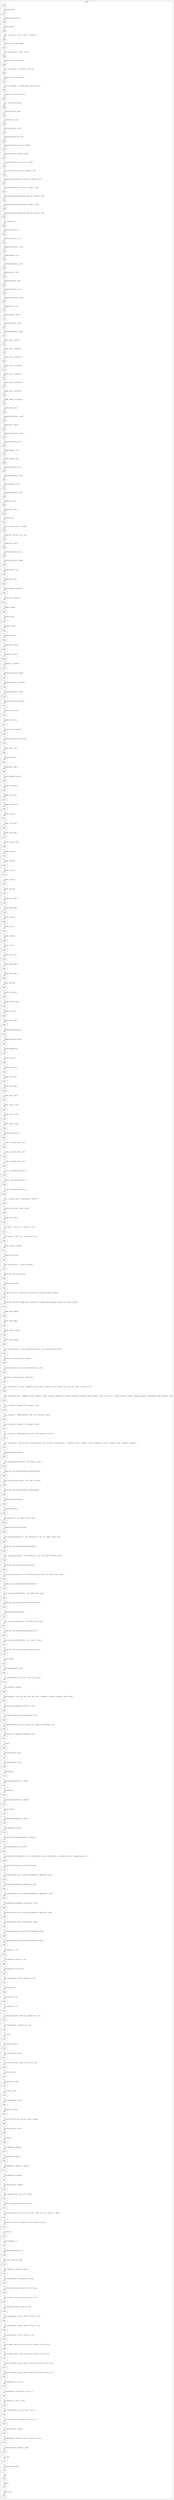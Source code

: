 digraph CFA {
31 [shape="circle" label="N31\n272"]
35 [shape="circle" label="N35\n271"]
36 [shape="circle" label="N36\n270"]
37 [shape="circle" label="N37\n269"]
38 [shape="circle" label="N38\n268"]
39 [shape="circle" label="N39\n267"]
40 [shape="circle" label="N40\n266"]
41 [shape="circle" label="N41\n265"]
42 [shape="circle" label="N42\n264"]
43 [shape="circle" label="N43\n263"]
44 [shape="circle" label="N44\n262"]
45 [shape="circle" label="N45\n261"]
46 [shape="circle" label="N46\n260"]
47 [shape="circle" label="N47\n259"]
48 [shape="circle" label="N48\n258"]
49 [shape="circle" label="N49\n257"]
50 [shape="circle" label="N50\n256"]
51 [shape="circle" label="N51\n255"]
52 [shape="circle" label="N52\n254"]
53 [shape="circle" label="N53\n253"]
54 [shape="circle" label="N54\n252"]
55 [shape="circle" label="N55\n251"]
56 [shape="circle" label="N56\n250"]
57 [shape="circle" label="N57\n249"]
58 [shape="circle" label="N58\n248"]
59 [shape="circle" label="N59\n247"]
60 [shape="circle" label="N60\n246"]
61 [shape="circle" label="N61\n245"]
62 [shape="circle" label="N62\n244"]
63 [shape="circle" label="N63\n243"]
64 [shape="circle" label="N64\n242"]
65 [shape="circle" label="N65\n241"]
66 [shape="circle" label="N66\n240"]
67 [shape="circle" label="N67\n239"]
68 [shape="circle" label="N68\n238"]
69 [shape="circle" label="N69\n237"]
70 [shape="circle" label="N70\n236"]
71 [shape="circle" label="N71\n235"]
72 [shape="circle" label="N72\n234"]
73 [shape="circle" label="N73\n233"]
74 [shape="circle" label="N74\n232"]
75 [shape="circle" label="N75\n231"]
76 [shape="circle" label="N76\n230"]
77 [shape="circle" label="N77\n229"]
78 [shape="circle" label="N78\n228"]
79 [shape="circle" label="N79\n227"]
80 [shape="circle" label="N80\n226"]
81 [shape="circle" label="N81\n225"]
82 [shape="circle" label="N82\n224"]
83 [shape="circle" label="N83\n223"]
84 [shape="circle" label="N84\n222"]
85 [shape="circle" label="N85\n221"]
86 [shape="circle" label="N86\n220"]
87 [shape="circle" label="N87\n219"]
88 [shape="circle" label="N88\n218"]
89 [shape="circle" label="N89\n217"]
90 [shape="circle" label="N90\n216"]
91 [shape="circle" label="N91\n215"]
92 [shape="circle" label="N92\n214"]
93 [shape="circle" label="N93\n213"]
94 [shape="circle" label="N94\n212"]
95 [shape="circle" label="N95\n211"]
96 [shape="circle" label="N96\n210"]
97 [shape="circle" label="N97\n209"]
98 [shape="circle" label="N98\n208"]
99 [shape="circle" label="N99\n207"]
100 [shape="circle" label="N100\n206"]
101 [shape="circle" label="N101\n205"]
102 [shape="circle" label="N102\n204"]
103 [shape="circle" label="N103\n203"]
104 [shape="circle" label="N104\n202"]
105 [shape="circle" label="N105\n201"]
106 [shape="circle" label="N106\n200"]
107 [shape="circle" label="N107\n199"]
108 [shape="circle" label="N108\n198"]
109 [shape="circle" label="N109\n197"]
110 [shape="circle" label="N110\n196"]
111 [shape="circle" label="N111\n195"]
112 [shape="circle" label="N112\n194"]
113 [shape="circle" label="N113\n193"]
114 [shape="circle" label="N114\n192"]
115 [shape="circle" label="N115\n191"]
116 [shape="circle" label="N116\n190"]
117 [shape="circle" label="N117\n189"]
118 [shape="circle" label="N118\n188"]
119 [shape="circle" label="N119\n187"]
120 [shape="circle" label="N120\n186"]
121 [shape="circle" label="N121\n185"]
122 [shape="circle" label="N122\n184"]
123 [shape="circle" label="N123\n183"]
124 [shape="circle" label="N124\n182"]
125 [shape="circle" label="N125\n181"]
126 [shape="circle" label="N126\n180"]
127 [shape="circle" label="N127\n179"]
128 [shape="circle" label="N128\n178"]
129 [shape="circle" label="N129\n177"]
130 [shape="circle" label="N130\n176"]
131 [shape="circle" label="N131\n175"]
132 [shape="circle" label="N132\n174"]
133 [shape="circle" label="N133\n173"]
134 [shape="circle" label="N134\n172"]
135 [shape="circle" label="N135\n171"]
136 [shape="circle" label="N136\n170"]
137 [shape="circle" label="N137\n169"]
138 [shape="circle" label="N138\n168"]
139 [shape="circle" label="N139\n167"]
140 [shape="circle" label="N140\n166"]
141 [shape="circle" label="N141\n165"]
142 [shape="circle" label="N142\n164"]
143 [shape="circle" label="N143\n163"]
144 [shape="circle" label="N144\n162"]
145 [shape="circle" label="N145\n161"]
146 [shape="circle" label="N146\n160"]
147 [shape="circle" label="N147\n159"]
148 [shape="circle" label="N148\n158"]
149 [shape="circle" label="N149\n157"]
150 [shape="circle" label="N150\n156"]
151 [shape="circle" label="N151\n155"]
152 [shape="circle" label="N152\n154"]
153 [shape="circle" label="N153\n153"]
154 [shape="circle" label="N154\n152"]
155 [shape="circle" label="N155\n151"]
156 [shape="circle" label="N156\n150"]
157 [shape="circle" label="N157\n149"]
158 [shape="circle" label="N158\n148"]
159 [shape="circle" label="N159\n147"]
160 [shape="circle" label="N160\n146"]
161 [shape="circle" label="N161\n145"]
162 [shape="circle" label="N162\n144"]
163 [shape="circle" label="N163\n143"]
164 [shape="circle" label="N164\n142"]
165 [shape="circle" label="N165\n141"]
166 [shape="circle" label="N166\n140"]
167 [shape="circle" label="N167\n139"]
168 [shape="circle" label="N168\n138"]
169 [shape="circle" label="N169\n137"]
170 [shape="circle" label="N170\n136"]
171 [shape="circle" label="N171\n135"]
172 [shape="circle" label="N172\n134"]
173 [shape="circle" label="N173\n133"]
174 [shape="circle" label="N174\n132"]
175 [shape="circle" label="N175\n131"]
176 [shape="circle" label="N176\n130"]
177 [shape="circle" label="N177\n129"]
178 [shape="circle" label="N178\n128"]
179 [shape="circle" label="N179\n127"]
180 [shape="circle" label="N180\n126"]
181 [shape="circle" label="N181\n125"]
182 [shape="circle" label="N182\n124"]
183 [shape="circle" label="N183\n123"]
184 [shape="circle" label="N184\n122"]
185 [shape="circle" label="N185\n121"]
186 [shape="circle" label="N186\n120"]
187 [shape="circle" label="N187\n119"]
188 [shape="circle" label="N188\n118"]
189 [shape="circle" label="N189\n117"]
190 [shape="circle" label="N190\n116"]
191 [shape="circle" label="N191\n115"]
192 [shape="circle" label="N192\n114"]
193 [shape="circle" label="N193\n113"]
194 [shape="circle" label="N194\n112"]
195 [shape="circle" label="N195\n111"]
196 [shape="circle" label="N196\n110"]
197 [shape="circle" label="N197\n109"]
198 [shape="circle" label="N198\n108"]
199 [shape="circle" label="N199\n107"]
200 [shape="circle" label="N200\n106"]
201 [shape="circle" label="N201\n105"]
202 [shape="circle" label="N202\n104"]
203 [shape="circle" label="N203\n103"]
204 [shape="circle" label="N204\n102"]
205 [shape="circle" label="N205\n101"]
206 [shape="circle" label="N206\n100"]
207 [shape="circle" label="N207\n99"]
208 [shape="circle" label="N208\n98"]
209 [shape="circle" label="N209\n97"]
210 [shape="circle" label="N210\n96"]
211 [shape="circle" label="N211\n95"]
212 [shape="circle" label="N212\n94"]
213 [shape="circle" label="N213\n93"]
214 [shape="circle" label="N214\n92"]
215 [shape="circle" label="N215\n91"]
216 [shape="circle" label="N216\n90"]
217 [shape="circle" label="N217\n89"]
218 [shape="circle" label="N218\n88"]
219 [shape="circle" label="N219\n87"]
220 [shape="circle" label="N220\n86"]
221 [shape="circle" label="N221\n85"]
222 [shape="circle" label="N222\n84"]
223 [shape="circle" label="N223\n83"]
224 [shape="circle" label="N224\n82"]
225 [shape="circle" label="N225\n81"]
226 [shape="circle" label="N226\n80"]
227 [shape="circle" label="N227\n79"]
228 [shape="circle" label="N228\n78"]
229 [shape="circle" label="N229\n77"]
230 [shape="circle" label="N230\n76"]
231 [shape="circle" label="N231\n75"]
232 [shape="circle" label="N232\n74"]
233 [shape="circle" label="N233\n73"]
234 [shape="circle" label="N234\n72"]
235 [shape="circle" label="N235\n71"]
236 [shape="circle" label="N236\n70"]
237 [shape="circle" label="N237\n69"]
238 [shape="circle" label="N238\n68"]
239 [shape="circle" label="N239\n67"]
240 [shape="circle" label="N240\n66"]
241 [shape="circle" label="N241\n65"]
242 [shape="circle" label="N242\n64"]
243 [shape="circle" label="N243\n63"]
244 [shape="circle" label="N244\n62"]
245 [shape="circle" label="N245\n61"]
246 [shape="circle" label="N246\n60"]
247 [shape="circle" label="N247\n59"]
248 [shape="circle" label="N248\n58"]
249 [shape="circle" label="N249\n57"]
250 [shape="circle" label="N250\n56"]
251 [shape="circle" label="N251\n55"]
252 [shape="circle" label="N252\n54"]
253 [shape="circle" label="N253\n53"]
254 [shape="circle" label="N254\n52"]
255 [shape="circle" label="N255\n51"]
256 [shape="circle" label="N256\n50"]
257 [shape="circle" label="N257\n49"]
258 [shape="circle" label="N258\n48"]
259 [shape="circle" label="N259\n47"]
260 [shape="circle" label="N260\n46"]
261 [shape="circle" label="N261\n45"]
262 [shape="circle" label="N262\n44"]
263 [shape="circle" label="N263\n43"]
264 [shape="circle" label="N264\n42"]
265 [shape="circle" label="N265\n41"]
266 [shape="circle" label="N266\n40"]
267 [shape="circle" label="N267\n39"]
268 [shape="circle" label="N268\n38"]
269 [shape="circle" label="N269\n37"]
270 [shape="circle" label="N270\n36"]
271 [shape="circle" label="N271\n35"]
272 [shape="circle" label="N272\n34"]
273 [shape="circle" label="N273\n33"]
274 [shape="circle" label="N274\n32"]
275 [shape="circle" label="N275\n31"]
276 [shape="circle" label="N276\n30"]
277 [shape="circle" label="N277\n29"]
278 [shape="circle" label="N278\n28"]
279 [shape="circle" label="N279\n27"]
280 [shape="circle" label="N280\n26"]
281 [shape="circle" label="N281\n25"]
282 [shape="circle" label="N282\n24"]
283 [shape="circle" label="N283\n23"]
284 [shape="circle" label="N284\n22"]
285 [shape="circle" label="N285\n21"]
286 [shape="circle" label="N286\n20"]
287 [shape="circle" label="N287\n19"]
288 [shape="circle" label="N288\n18"]
289 [shape="circle" label="N289\n17"]
290 [shape="circle" label="N290\n16"]
291 [shape="circle" label="N291\n15"]
292 [shape="circle" label="N292\n14"]
293 [shape="circle" label="N293\n13"]
294 [shape="circle" label="N294\n12"]
295 [shape="circle" label="N295\n11"]
296 [shape="circle" label="N296\n10"]
297 [shape="circle" label="N297\n9"]
298 [shape="circle" label="N298\n8"]
299 [shape="circle" label="N299\n7"]
300 [shape="circle" label="N300\n6"]
301 [shape="circle" label="N301\n5"]
302 [shape="circle" label="N302\n4"]
32 [shape="circle" label="N32\n3"]
33 [shape="circle" label="N33\n2"]
34 [shape="circle" label="N34\n1"]
30 [shape="circle" label="N30\n0"]
node [shape="circle"]
subgraph cluster___bswap_16 {
label="__bswap_16()"
}
subgraph cluster___bswap_32 {
label="__bswap_32()"
}
subgraph cluster___bswap_64 {
label="__bswap_64()"
}
subgraph cluster___uint16_identity {
label="__uint16_identity()"
}
subgraph cluster___uint32_identity {
label="__uint32_identity()"
}
subgraph cluster___uint64_identity {
label="__uint64_identity()"
}
subgraph cluster_main {
label="main()"
31 -> 35 [label="INIT GLOBAL VARS"]
35 -> 36 [label="typedef unsigned long int size_t;"]
36 -> 37 [label="typedef int wchar_t;"]
37 -> 38 [label="enum __anon_type_0 {   P_ALL = 0,   P_PID = 1,   P_PGID = 2 } ;"]
38 -> 39 [label="typedef enum __anon_type_0 idtype_t;"]
39 -> 40 [label="struct __anon_type_div_t {   int quot;   int rem; } ;"]
40 -> 41 [label="typedef struct __anon_type_div_t div_t;"]
41 -> 42 [label="struct __anon_type_ldiv_t {   long int quot;   long int rem; } ;"]
42 -> 43 [label="typedef struct __anon_type_ldiv_t ldiv_t;"]
43 -> 44 [label="struct __anon_type_lldiv_t {   long long int quot;   long long int rem; } ;"]
44 -> 45 [label="typedef struct __anon_type_lldiv_t lldiv_t;"]
45 -> 46 [label="size_t __ctype_get_mb_cur_max();"]
46 -> 47 [label="double atof(const char *__nptr);"]
47 -> 48 [label="int atoi(const char *__nptr);"]
48 -> 49 [label="long int atol(const char *__nptr);"]
49 -> 50 [label="long long int atoll(const char *__nptr);"]
50 -> 51 [label="double strtod(const char *__nptr, char **__endptr);"]
51 -> 52 [label="float strtof(const char *__nptr, char **__endptr);"]
52 -> 53 [label="long double strtold(const char *__nptr, char **__endptr);"]
53 -> 54 [label="long int strtol(const char *__nptr, char **__endptr, int __base);"]
54 -> 55 [label="unsigned long int strtoul(const char *__nptr, char **__endptr, int __base);"]
55 -> 56 [label="long long int strtoq(const char *__nptr, char **__endptr, int __base);"]
56 -> 57 [label="unsigned long long int strtouq(const char *__nptr, char **__endptr, int __base);"]
57 -> 58 [label="long long int strtoll(const char *__nptr, char **__endptr, int __base);"]
58 -> 59 [label="unsigned long long int strtoull(const char *__nptr, char **__endptr, int __base);"]
59 -> 60 [label="char *l64a(long int __n);"]
60 -> 61 [label="long int a64l(const char *__s);"]
61 -> 62 [label="typedef unsigned char __u_char;"]
62 -> 63 [label="typedef unsigned short int __u_short;"]
63 -> 64 [label="typedef unsigned int __u_int;"]
64 -> 65 [label="typedef unsigned long int __u_long;"]
65 -> 66 [label="typedef signed char __int8_t;"]
66 -> 67 [label="typedef unsigned char __uint8_t;"]
67 -> 68 [label="typedef signed short int __int16_t;"]
68 -> 69 [label="typedef unsigned short int __uint16_t;"]
69 -> 70 [label="typedef signed int __int32_t;"]
70 -> 71 [label="typedef unsigned int __uint32_t;"]
71 -> 72 [label="typedef signed long int __int64_t;"]
72 -> 73 [label="typedef unsigned long int __uint64_t;"]
73 -> 74 [label="typedef __int8_t __int_least8_t;"]
74 -> 75 [label="typedef __uint8_t __uint_least8_t;"]
75 -> 76 [label="typedef __int16_t __int_least16_t;"]
76 -> 77 [label="typedef __uint16_t __uint_least16_t;"]
77 -> 78 [label="typedef __int32_t __int_least32_t;"]
78 -> 79 [label="typedef __uint32_t __uint_least32_t;"]
79 -> 80 [label="typedef __int64_t __int_least64_t;"]
80 -> 81 [label="typedef __uint64_t __uint_least64_t;"]
81 -> 82 [label="typedef long int __quad_t;"]
82 -> 83 [label="typedef unsigned long int __u_quad_t;"]
83 -> 84 [label="typedef long int __intmax_t;"]
84 -> 85 [label="typedef unsigned long int __uintmax_t;"]
85 -> 86 [label="typedef unsigned long int __dev_t;"]
86 -> 87 [label="typedef unsigned int __uid_t;"]
87 -> 88 [label="typedef unsigned int __gid_t;"]
88 -> 89 [label="typedef unsigned long int __ino_t;"]
89 -> 90 [label="typedef unsigned long int __ino64_t;"]
90 -> 91 [label="typedef unsigned int __mode_t;"]
91 -> 92 [label="typedef unsigned long int __nlink_t;"]
92 -> 93 [label="typedef long int __off_t;"]
93 -> 94 [label="typedef long int __off64_t;"]
94 -> 95 [label="typedef int __pid_t;"]
95 -> 96 [label="struct __anon_type___fsid_t {   int __val[2]; } ;"]
96 -> 97 [label="typedef struct __anon_type___fsid_t __fsid_t;"]
97 -> 98 [label="typedef long int __clock_t;"]
98 -> 99 [label="typedef unsigned long int __rlim_t;"]
99 -> 100 [label="typedef unsigned long int __rlim64_t;"]
100 -> 101 [label="typedef unsigned int __id_t;"]
101 -> 102 [label="typedef long int __time_t;"]
102 -> 103 [label="typedef unsigned int __useconds_t;"]
103 -> 104 [label="typedef long int __suseconds_t;"]
104 -> 105 [label="typedef int __daddr_t;"]
105 -> 106 [label="typedef int __key_t;"]
106 -> 107 [label="typedef int __clockid_t;"]
107 -> 108 [label="typedef void *__timer_t;"]
108 -> 109 [label="typedef long int __blksize_t;"]
109 -> 110 [label="typedef long int __blkcnt_t;"]
110 -> 111 [label="typedef long int __blkcnt64_t;"]
111 -> 112 [label="typedef unsigned long int __fsblkcnt_t;"]
112 -> 113 [label="typedef unsigned long int __fsblkcnt64_t;"]
113 -> 114 [label="typedef unsigned long int __fsfilcnt_t;"]
114 -> 115 [label="typedef unsigned long int __fsfilcnt64_t;"]
115 -> 116 [label="typedef long int __fsword_t;"]
116 -> 117 [label="typedef long int __ssize_t;"]
117 -> 118 [label="typedef long int __syscall_slong_t;"]
118 -> 119 [label="typedef unsigned long int __syscall_ulong_t;"]
119 -> 120 [label="typedef __off64_t __loff_t;"]
120 -> 121 [label="typedef char *__caddr_t;"]
121 -> 122 [label="typedef long int __intptr_t;"]
122 -> 123 [label="typedef unsigned int __socklen_t;"]
123 -> 124 [label="typedef int __sig_atomic_t;"]
124 -> 125 [label="typedef __u_char u_char;"]
125 -> 126 [label="typedef __u_short u_short;"]
126 -> 127 [label="typedef __u_int u_int;"]
127 -> 128 [label="typedef __u_long u_long;"]
128 -> 129 [label="typedef __quad_t quad_t;"]
129 -> 130 [label="typedef __u_quad_t u_quad_t;"]
130 -> 131 [label="typedef __fsid_t fsid_t;"]
131 -> 132 [label="typedef __loff_t loff_t;"]
132 -> 133 [label="typedef __ino_t ino_t;"]
133 -> 134 [label="typedef __dev_t dev_t;"]
134 -> 135 [label="typedef __gid_t gid_t;"]
135 -> 136 [label="typedef __mode_t mode_t;"]
136 -> 137 [label="typedef __nlink_t nlink_t;"]
137 -> 138 [label="typedef __uid_t uid_t;"]
138 -> 139 [label="typedef __off_t off_t;"]
139 -> 140 [label="typedef __pid_t pid_t;"]
140 -> 141 [label="typedef __id_t id_t;"]
141 -> 142 [label="typedef __ssize_t ssize_t;"]
142 -> 143 [label="typedef __daddr_t daddr_t;"]
143 -> 144 [label="typedef __caddr_t caddr_t;"]
144 -> 145 [label="typedef __key_t key_t;"]
145 -> 146 [label="typedef __clock_t clock_t;"]
146 -> 147 [label="typedef __clockid_t clockid_t;"]
147 -> 148 [label="typedef __time_t time_t;"]
148 -> 149 [label="typedef __timer_t timer_t;"]
149 -> 150 [label="typedef unsigned long int ulong;"]
150 -> 151 [label="typedef unsigned short int ushort;"]
151 -> 152 [label="typedef unsigned int uint;"]
152 -> 153 [label="typedef __int8_t int8_t;"]
153 -> 154 [label="typedef __int16_t int16_t;"]
154 -> 155 [label="typedef __int32_t int32_t;"]
155 -> 156 [label="typedef __int64_t int64_t;"]
156 -> 157 [label="typedef __uint8_t u_int8_t;"]
157 -> 158 [label="typedef __uint16_t u_int16_t;"]
158 -> 159 [label="typedef __uint32_t u_int32_t;"]
159 -> 160 [label="typedef __uint64_t u_int64_t;"]
160 -> 161 [label="typedef signed int register_t;"]
161 -> 162 [label="__uint16_t __bswap_16(__uint16_t __bsx);"]
162 -> 163 [label="__uint32_t __bswap_32(__uint32_t __bsx);"]
163 -> 164 [label="__uint64_t __bswap_64(__uint64_t __bsx);"]
164 -> 165 [label="__uint16_t __uint16_identity(__uint16_t __x);"]
165 -> 166 [label="__uint32_t __uint32_identity(__uint32_t __x);"]
166 -> 167 [label="__uint64_t __uint64_identity(__uint64_t __x);"]
167 -> 168 [label="struct __anon_type___sigset_t {   unsigned long int __val[32UL]; } ;"]
168 -> 169 [label="typedef struct __anon_type___sigset_t __sigset_t;"]
169 -> 170 [label="typedef __sigset_t sigset_t;"]
170 -> 171 [label="struct timeval {   __time_t tv_sec;   __suseconds_t tv_usec; } ;"]
171 -> 172 [label="struct timespec {   __time_t tv_sec;   __syscall_slong_t tv_nsec; } ;"]
172 -> 173 [label="typedef __suseconds_t suseconds_t;"]
173 -> 174 [label="typedef long int __fd_mask;"]
174 -> 175 [label="struct __anon_type_fd_set {   __fd_mask __fds_bits[32]; } ;"]
175 -> 176 [label="typedef struct __anon_type_fd_set fd_set;"]
176 -> 177 [label="typedef __fd_mask fd_mask;"]
177 -> 178 [label="int select(int __nfds, fd_set *__readfds, fd_set *__writefds, fd_set *__exceptfds, struct timeval *__timeout);"]
178 -> 179 [label="int pselect(int __nfds, fd_set *__readfds, fd_set *__writefds, fd_set *__exceptfds, const struct timespec *__timeout, const __sigset_t *__sigmask);"]
179 -> 180 [label="typedef __blksize_t blksize_t;"]
180 -> 181 [label="typedef __blkcnt_t blkcnt_t;"]
181 -> 182 [label="typedef __fsblkcnt_t fsblkcnt_t;"]
182 -> 183 [label="typedef __fsfilcnt_t fsfilcnt_t;"]
183 -> 184 [label="struct __pthread_internal_list {   struct __pthread_internal_list *__prev;   struct __pthread_internal_list *__next; } ;"]
184 -> 185 [label="typedef struct __pthread_internal_list __pthread_list_t;"]
185 -> 186 [label="struct __pthread_internal_slist {   struct __pthread_internal_slist *__next; } ;"]
186 -> 187 [label="typedef struct __pthread_internal_slist __pthread_slist_t;"]
187 -> 188 [label="struct __pthread_mutex_s {   int __lock;   unsigned int __count;   int __owner;   unsigned int __nusers;   int __kind;   short __spins;   short __elision;   __pthread_list_t __list; } ;"]
188 -> 189 [label="struct __pthread_rwlock_arch_t {   unsigned int __readers;   unsigned int __writers;   unsigned int __wrphase_futex;   unsigned int __writers_futex;   unsigned int __pad3;   unsigned int __pad4;   int __cur_writer;   int __shared;   signed char __rwelision;   unsigned char __pad1[7];   unsigned long int __pad2;   unsigned int __flags; } ;"]
189 -> 190 [label="struct __anon_type_1 {   unsigned int __low;   unsigned int __high; } ;"]
190 -> 191 [label="union __anon_type_2 {   unsigned long long int __wseq;   struct __anon_type_1 __wseq32; } ;"]
191 -> 192 [label="struct __anon_type_3 {   unsigned int __low;   unsigned int __high; } ;"]
192 -> 193 [label="union __anon_type_4 {   unsigned long long int __g1_start;   struct __anon_type_3 __g1_start32; } ;"]
193 -> 194 [label="struct __pthread_cond_s {   union __anon_type_2 __anon_type_member_0;   union __anon_type_4 __anon_type_member_1;   unsigned int __g_refs[2];   unsigned int __g_size[2];   unsigned int __g1_orig_size;   unsigned int __wrefs;   unsigned int __g_signals[2]; } ;"]
194 -> 195 [label="typedef unsigned long int pthread_t;"]
195 -> 196 [label="union __anon_type_pthread_mutexattr_t {   char __size[4];   int __align; } ;"]
196 -> 197 [label="typedef union __anon_type_pthread_mutexattr_t pthread_mutexattr_t;"]
197 -> 198 [label="union __anon_type_pthread_condattr_t {   char __size[4];   int __align; } ;"]
198 -> 199 [label="typedef union __anon_type_pthread_mutexattr_t pthread_condattr_t;"]
199 -> 200 [label="typedef unsigned int pthread_key_t;"]
200 -> 201 [label="typedef int pthread_once_t;"]
201 -> 202 [label="union pthread_attr_t {   char __size[56];   long int __align; } ;"]
202 -> 203 [label="typedef union pthread_attr_t pthread_attr_t;"]
203 -> 204 [label="union __anon_type_pthread_mutex_t {   struct __pthread_mutex_s __data;   char __size[40];   long int __align; } ;"]
204 -> 205 [label="typedef union __anon_type_pthread_mutex_t pthread_mutex_t;"]
205 -> 206 [label="union __anon_type_pthread_cond_t {   struct __pthread_cond_s __data;   char __size[48];   long long int __align; } ;"]
206 -> 207 [label="typedef union __anon_type_pthread_cond_t pthread_cond_t;"]
207 -> 208 [label="union __anon_type_pthread_rwlock_t {   struct __pthread_rwlock_arch_t __data;   char __size[56];   long int __align; } ;"]
208 -> 209 [label="typedef union __anon_type_pthread_rwlock_t pthread_rwlock_t;"]
209 -> 210 [label="union __anon_type_pthread_rwlockattr_t {   char __size[8];   long int __align; } ;"]
210 -> 211 [label="typedef union __anon_type_pthread_rwlockattr_t pthread_rwlockattr_t;"]
211 -> 212 [label="typedef volatile int pthread_spinlock_t;"]
212 -> 213 [label="union __anon_type_pthread_barrier_t {   char __size[32];   long int __align; } ;"]
213 -> 214 [label="typedef union __anon_type_pthread_barrier_t pthread_barrier_t;"]
214 -> 215 [label="union __anon_type_pthread_barrierattr_t {   char __size[4];   int __align; } ;"]
215 -> 216 [label="typedef union __anon_type_pthread_mutexattr_t pthread_barrierattr_t;"]
216 -> 217 [label="long int random();"]
217 -> 218 [label="void srandom(unsigned int __seed);"]
218 -> 219 [label="char *initstate(unsigned int __seed, char *__statebuf, size_t __statelen);"]
219 -> 220 [label="char *setstate(char *__statebuf);"]
220 -> 221 [label="struct random_data {   int32_t *fptr;   int32_t *rptr;   int32_t *state;   int rand_type;   int rand_deg;   int rand_sep;   int32_t *end_ptr; } ;"]
221 -> 222 [label="int random_r(struct random_data *__buf, int32_t *__result);"]
222 -> 223 [label="int srandom_r(unsigned int __seed, struct random_data *__buf);"]
223 -> 224 [label="int initstate_r(unsigned int __seed, char *__statebuf, size_t __statelen, struct random_data *__buf);"]
224 -> 225 [label="int setstate_r(char *__statebuf, struct random_data *__buf);"]
225 -> 226 [label="int rand();"]
226 -> 227 [label="void srand(unsigned int __seed);"]
227 -> 228 [label="int rand_r(unsigned int *__seed);"]
228 -> 229 [label="double drand48();"]
229 -> 230 [label="double erand48(unsigned short int __xsubi[3]);"]
230 -> 231 [label="long int lrand48();"]
231 -> 232 [label="long int nrand48(unsigned short int __xsubi[3]);"]
232 -> 233 [label="long int mrand48();"]
233 -> 234 [label="long int jrand48(unsigned short int __xsubi[3]);"]
234 -> 235 [label="void srand48(long int __seedval);"]
235 -> 236 [label="unsigned short int *seed48(unsigned short int __seed16v[3]);"]
236 -> 237 [label="void lcong48(unsigned short int __param[7]);"]
237 -> 238 [label="struct drand48_data {   unsigned short int __x[3];   unsigned short int __old_x[3];   unsigned short int __c;   unsigned short int __init;   unsigned long long int __a; } ;"]
238 -> 239 [label="int drand48_r(struct drand48_data *__buffer, double *__result);"]
239 -> 240 [label="int erand48_r(unsigned short int __xsubi[3], struct drand48_data *__buffer, double *__result);"]
240 -> 241 [label="int lrand48_r(struct drand48_data *__buffer, long int *__result);"]
241 -> 242 [label="int nrand48_r(unsigned short int __xsubi[3], struct drand48_data *__buffer, long int *__result);"]
242 -> 243 [label="int mrand48_r(struct drand48_data *__buffer, long int *__result);"]
243 -> 244 [label="int jrand48_r(unsigned short int __xsubi[3], struct drand48_data *__buffer, long int *__result);"]
244 -> 245 [label="int srand48_r(long int __seedval, struct drand48_data *__buffer);"]
245 -> 246 [label="int seed48_r(unsigned short int __seed16v[3], struct drand48_data *__buffer);"]
246 -> 247 [label="int lcong48_r(unsigned short int __param[7], struct drand48_data *__buffer);"]
247 -> 248 [label="void *malloc(size_t __size);"]
248 -> 249 [label="void *calloc(size_t __nmemb, size_t __size);"]
249 -> 250 [label="void *realloc(void *__ptr, size_t __size);"]
250 -> 251 [label="void *reallocarray(void *__ptr, size_t __nmemb, size_t __size);"]
251 -> 252 [label="void free(void *__ptr);"]
252 -> 253 [label="void *alloca(size_t __size);"]
253 -> 254 [label="void *valloc(size_t __size);"]
254 -> 255 [label="int posix_memalign(void **__memptr, size_t __alignment, size_t __size);"]
255 -> 256 [label="void *aligned_alloc(size_t __alignment, size_t __size);"]
256 -> 257 [label="void abort();"]
257 -> 258 [label="int atexit(void (*__func)());"]
258 -> 259 [label="int at_quick_exit(void (*__func)());"]
259 -> 260 [label="int on_exit(void (*__func)(int __status, void *__arg), void *__arg);"]
260 -> 261 [label="void exit(int __status);"]
261 -> 262 [label="void quick_exit(int __status);"]
262 -> 263 [label="void _Exit(int __status);"]
263 -> 264 [label="char *getenv(const char *__name);"]
264 -> 265 [label="int putenv(char *__string);"]
265 -> 266 [label="int setenv(const char *__name, const char *__value, int __replace);"]
266 -> 267 [label="int unsetenv(const char *__name);"]
267 -> 268 [label="int clearenv();"]
268 -> 269 [label="char *mktemp(char *__template);"]
269 -> 270 [label="int mkstemp(char *__template);"]
270 -> 271 [label="int mkstemps(char *__template, int __suffixlen);"]
271 -> 272 [label="char *mkdtemp(char *__template);"]
272 -> 273 [label="int system(const char *__command);"]
273 -> 274 [label="char *realpath(const char *__name, char *__resolved);"]
274 -> 275 [label="typedef int (*__compar_fn_t)(const void *, const void *);"]
275 -> 276 [label="void *bsearch(const void *__key, const void *__base, size_t __nmemb, size_t __size, __compar_fn_t __compar);"]
276 -> 277 [label="void qsort(void *__base, size_t __nmemb, size_t __size, __compar_fn_t __compar);"]
277 -> 278 [label="int abs(int __x);"]
278 -> 279 [label="long int labs(long int __x);"]
279 -> 280 [label="long long int llabs(long long int __x);"]
280 -> 281 [label="div_t div(int __numer, int __denom);"]
281 -> 282 [label="ldiv_t ldiv(long int __numer, long int __denom);"]
282 -> 283 [label="lldiv_t lldiv(long long int __numer, long long int __denom);"]
283 -> 284 [label="char *ecvt(double __value, int __ndigit, int *__decpt, int *__sign);"]
284 -> 285 [label="char *fcvt(double __value, int __ndigit, int *__decpt, int *__sign);"]
285 -> 286 [label="char *gcvt(double __value, int __ndigit, char *__buf);"]
286 -> 287 [label="char *qecvt(long double __value, int __ndigit, int *__decpt, int *__sign);"]
287 -> 288 [label="char *qfcvt(long double __value, int __ndigit, int *__decpt, int *__sign);"]
288 -> 289 [label="char *qgcvt(long double __value, int __ndigit, char *__buf);"]
289 -> 290 [label="int ecvt_r(double __value, int __ndigit, int *__decpt, int *__sign, char *__buf, size_t __len);"]
290 -> 291 [label="int fcvt_r(double __value, int __ndigit, int *__decpt, int *__sign, char *__buf, size_t __len);"]
291 -> 292 [label="int qecvt_r(long double __value, int __ndigit, int *__decpt, int *__sign, char *__buf, size_t __len);"]
292 -> 293 [label="int qfcvt_r(long double __value, int __ndigit, int *__decpt, int *__sign, char *__buf, size_t __len);"]
293 -> 294 [label="int mblen(const char *__s, size_t __n);"]
294 -> 295 [label="int mbtowc(wchar_t *__pwc, const char *__s, size_t __n);"]
295 -> 296 [label="int wctomb(char *__s, wchar_t __wchar);"]
296 -> 297 [label="size_t mbstowcs(wchar_t *__pwcs, const char *__s, size_t __n);"]
297 -> 298 [label="size_t wcstombs(char *__s, const wchar_t *__pwcs, size_t __n);"]
298 -> 299 [label="int rpmatch(const char *__response);"]
299 -> 300 [label="int getsubopt(char **__optionp, char * const *__tokens, char **__valuep);"]
300 -> 301 [label="int getloadavg(double __loadavg[], int __nelem);"]
301 -> 302 [label="int main();"]
302 -> 32 [label="Function start dummy edge"]
32 -> 33 [label="int a;"]
33 -> 34 [label="free(&a);"]
34 -> 30 [label="default return"]}
}
